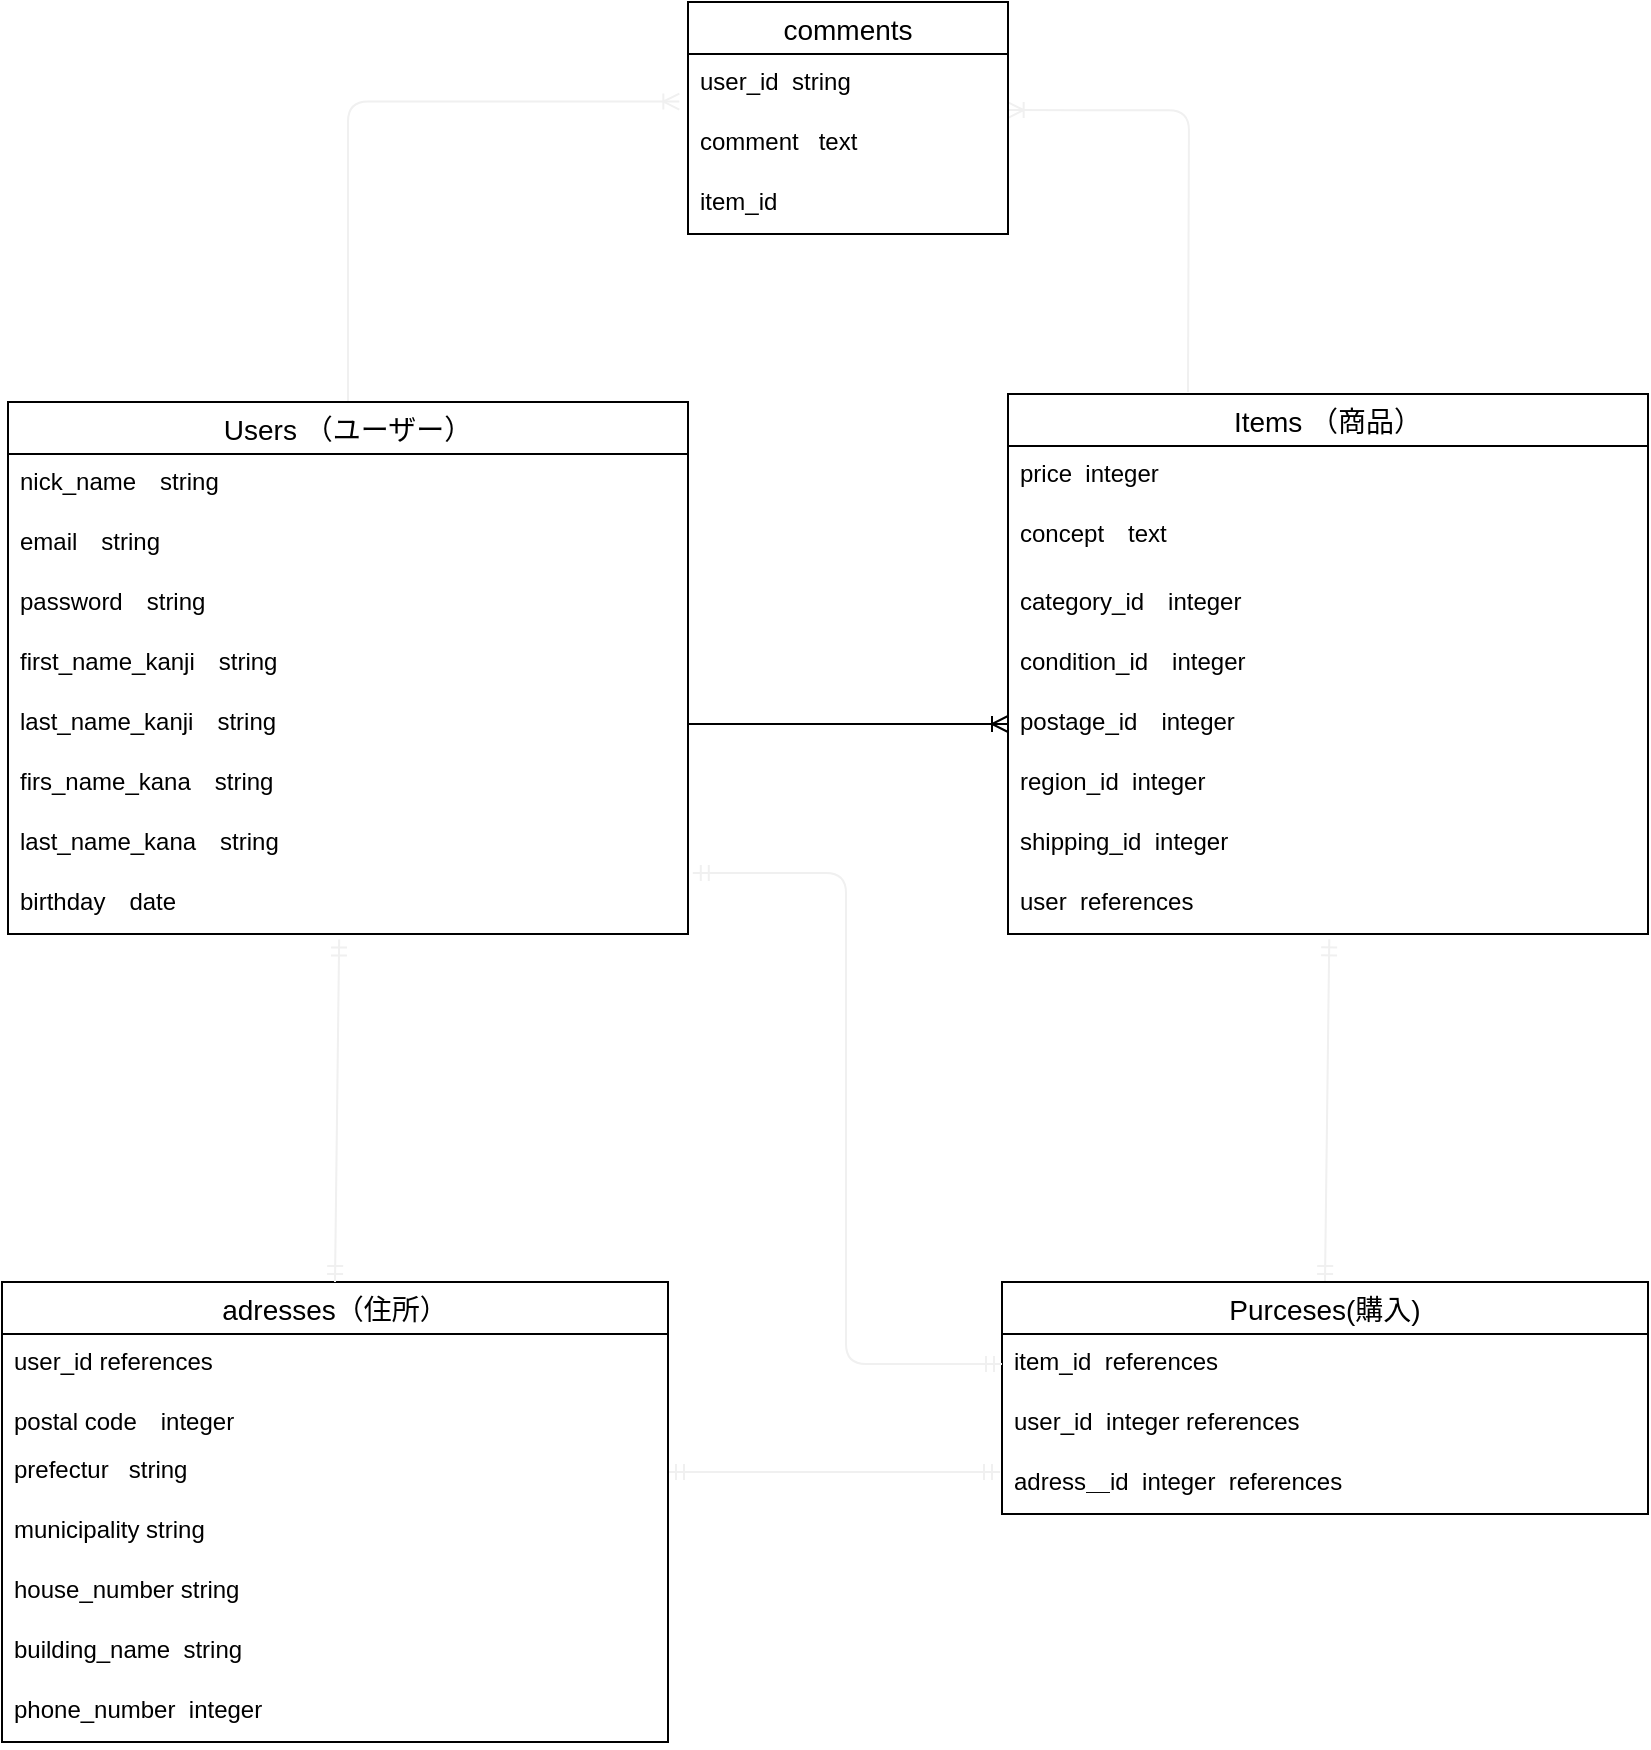 <mxfile version="13.6.5">
    <diagram id="1Z98N_ozJ9gkTI1I2Al0" name="ページ1">
        <mxGraphModel dx="2253" dy="498" grid="1" gridSize="10" guides="1" tooltips="1" connect="1" arrows="1" fold="1" page="1" pageScale="1" pageWidth="827" pageHeight="1169" math="0" shadow="0">
            <root>
                <mxCell id="0"/>
                <mxCell id="1" parent="0"/>
                <mxCell id="106" value="" style="edgeStyle=entityRelationEdgeStyle;fontSize=12;html=1;endArrow=ERoneToMany;exitX=1;exitY=0.5;exitDx=0;exitDy=0;entryX=0;entryY=0.5;entryDx=0;entryDy=0;" parent="1" source="14" target="93" edge="1">
                    <mxGeometry width="100" height="100" relative="1" as="geometry">
                        <mxPoint x="-1257" y="531" as="sourcePoint"/>
                        <mxPoint x="-1147" y="532" as="targetPoint"/>
                    </mxGeometry>
                </mxCell>
                <mxCell id="122" value="" style="fontSize=12;html=1;endArrow=ERoneToMany;strokeColor=#f0f0f0;entryX=-0.027;entryY=0.792;entryDx=0;entryDy=0;entryPerimeter=0;edgeStyle=orthogonalEdgeStyle;" parent="1" source="11" target="74" edge="1">
                    <mxGeometry width="100" height="100" relative="1" as="geometry">
                        <mxPoint x="-1417" y="345" as="sourcePoint"/>
                        <mxPoint x="-1417" y="465" as="targetPoint"/>
                    </mxGeometry>
                </mxCell>
                <mxCell id="123" value="" style="fontSize=12;html=1;endArrow=ERmandOne;startArrow=ERmandOne;strokeColor=#f0f0f0;exitX=1;exitY=0.5;exitDx=0;exitDy=0;entryX=-0.003;entryY=0.3;entryDx=0;entryDy=0;entryPerimeter=0;" parent="1" source="63" target="97" edge="1">
                    <mxGeometry width="100" height="100" relative="1" as="geometry">
                        <mxPoint x="-1307" y="932" as="sourcePoint"/>
                        <mxPoint x="-1151" y="870" as="targetPoint"/>
                    </mxGeometry>
                </mxCell>
                <mxCell id="128" value="" style="fontSize=12;html=1;endArrow=ERoneToMany;strokeColor=#f0f0f0;entryX=0.999;entryY=0.935;entryDx=0;entryDy=0;edgeStyle=orthogonalEdgeStyle;entryPerimeter=0;" parent="1" target="74" edge="1">
                    <mxGeometry width="100" height="100" relative="1" as="geometry">
                        <mxPoint x="-1057" y="360" as="sourcePoint"/>
                        <mxPoint x="-837" y="695" as="targetPoint"/>
                    </mxGeometry>
                </mxCell>
                <mxCell id="133" value="" style="fontSize=12;html=1;endArrow=ERmandOne;startArrow=ERmandOne;strokeColor=#f0f0f0;exitX=0.5;exitY=0;exitDx=0;exitDy=0;entryX=0.502;entryY=1.089;entryDx=0;entryDy=0;entryPerimeter=0;" parent="1" source="65" target="137" edge="1">
                    <mxGeometry width="100" height="100" relative="1" as="geometry">
                        <mxPoint x="-1052" y="795" as="sourcePoint"/>
                        <mxPoint x="-994" y="691" as="targetPoint"/>
                    </mxGeometry>
                </mxCell>
                <mxCell id="11" value="Users （ユーザー）" style="swimlane;fontStyle=0;childLayout=stackLayout;horizontal=1;startSize=26;horizontalStack=0;resizeParent=1;resizeParentMax=0;resizeLast=0;collapsible=1;marginBottom=0;align=center;fontSize=14;" parent="1" vertex="1">
                    <mxGeometry x="-1647" y="365" width="340" height="266" as="geometry"/>
                </mxCell>
                <mxCell id="13" value="nick_name　string&#10;" style="text;strokeColor=none;fillColor=none;spacingLeft=4;spacingRight=4;overflow=hidden;rotatable=0;points=[[0,0.5],[1,0.5]];portConstraint=eastwest;fontSize=12;" parent="11" vertex="1">
                    <mxGeometry y="26" width="340" height="30" as="geometry"/>
                </mxCell>
                <mxCell id="80" value="email　string" style="text;strokeColor=none;fillColor=none;spacingLeft=4;spacingRight=4;overflow=hidden;rotatable=0;points=[[0,0.5],[1,0.5]];portConstraint=eastwest;fontSize=12;" parent="11" vertex="1">
                    <mxGeometry y="56" width="340" height="30" as="geometry"/>
                </mxCell>
                <mxCell id="81" value="password　string" style="text;strokeColor=none;fillColor=none;spacingLeft=4;spacingRight=4;overflow=hidden;rotatable=0;points=[[0,0.5],[1,0.5]];portConstraint=eastwest;fontSize=12;" parent="11" vertex="1">
                    <mxGeometry y="86" width="340" height="30" as="geometry"/>
                </mxCell>
                <mxCell id="79" value="first_name_kanji　string" style="text;strokeColor=none;fillColor=none;spacingLeft=4;spacingRight=4;overflow=hidden;rotatable=0;points=[[0,0.5],[1,0.5]];portConstraint=eastwest;fontSize=12;" parent="11" vertex="1">
                    <mxGeometry y="116" width="340" height="30" as="geometry"/>
                </mxCell>
                <mxCell id="14" value="last_name_kanji　string" style="text;strokeColor=none;fillColor=none;spacingLeft=4;spacingRight=4;overflow=hidden;rotatable=0;points=[[0,0.5],[1,0.5]];portConstraint=eastwest;fontSize=12;" parent="11" vertex="1">
                    <mxGeometry y="146" width="340" height="30" as="geometry"/>
                </mxCell>
                <mxCell id="83" value="firs_name_kana　string" style="text;strokeColor=none;fillColor=none;spacingLeft=4;spacingRight=4;overflow=hidden;rotatable=0;points=[[0,0.5],[1,0.5]];portConstraint=eastwest;fontSize=12;" parent="11" vertex="1">
                    <mxGeometry y="176" width="340" height="30" as="geometry"/>
                </mxCell>
                <mxCell id="84" value="last_name_kana　string" style="text;strokeColor=none;fillColor=none;spacingLeft=4;spacingRight=4;overflow=hidden;rotatable=0;points=[[0,0.5],[1,0.5]];portConstraint=eastwest;fontSize=12;" parent="11" vertex="1">
                    <mxGeometry y="206" width="340" height="30" as="geometry"/>
                </mxCell>
                <mxCell id="78" value="birthday　date" style="text;strokeColor=none;fillColor=none;spacingLeft=4;spacingRight=4;overflow=hidden;rotatable=0;points=[[0,0.5],[1,0.5]];portConstraint=eastwest;fontSize=12;" parent="11" vertex="1">
                    <mxGeometry y="236" width="340" height="30" as="geometry"/>
                </mxCell>
                <mxCell id="55" value="Items （商品）" style="swimlane;fontStyle=0;childLayout=stackLayout;horizontal=1;startSize=26;horizontalStack=0;resizeParent=1;resizeParentMax=0;resizeLast=0;collapsible=1;marginBottom=0;align=center;fontSize=14;" parent="1" vertex="1">
                    <mxGeometry x="-1147" y="361" width="320" height="270" as="geometry"/>
                </mxCell>
                <mxCell id="58" value="price  integer" style="text;strokeColor=none;fillColor=none;spacingLeft=4;spacingRight=4;overflow=hidden;rotatable=0;points=[[0,0.5],[1,0.5]];portConstraint=eastwest;fontSize=12;" parent="55" vertex="1">
                    <mxGeometry y="26" width="320" height="30" as="geometry"/>
                </mxCell>
                <mxCell id="59" value="concept　text" style="text;strokeColor=none;fillColor=none;spacingLeft=4;spacingRight=4;overflow=hidden;rotatable=0;points=[[0,0.5],[1,0.5]];portConstraint=eastwest;fontSize=12;" parent="55" vertex="1">
                    <mxGeometry y="56" width="320" height="34" as="geometry"/>
                </mxCell>
                <mxCell id="91" value="category_id　integer" style="text;strokeColor=none;fillColor=none;spacingLeft=4;spacingRight=4;overflow=hidden;rotatable=0;points=[[0,0.5],[1,0.5]];portConstraint=eastwest;fontSize=12;" parent="55" vertex="1">
                    <mxGeometry y="90" width="320" height="30" as="geometry"/>
                </mxCell>
                <mxCell id="92" value="condition_id　integer" style="text;strokeColor=none;fillColor=none;spacingLeft=4;spacingRight=4;overflow=hidden;rotatable=0;points=[[0,0.5],[1,0.5]];portConstraint=eastwest;fontSize=12;" parent="55" vertex="1">
                    <mxGeometry y="120" width="320" height="30" as="geometry"/>
                </mxCell>
                <mxCell id="93" value="postage_id　integer" style="text;strokeColor=none;fillColor=none;spacingLeft=4;spacingRight=4;overflow=hidden;rotatable=0;points=[[0,0.5],[1,0.5]];portConstraint=eastwest;fontSize=12;" parent="55" vertex="1">
                    <mxGeometry y="150" width="320" height="30" as="geometry"/>
                </mxCell>
                <mxCell id="95" value="region_id  integer" style="text;strokeColor=none;fillColor=none;spacingLeft=4;spacingRight=4;overflow=hidden;rotatable=0;points=[[0,0.5],[1,0.5]];portConstraint=eastwest;fontSize=12;" parent="55" vertex="1">
                    <mxGeometry y="180" width="320" height="30" as="geometry"/>
                </mxCell>
                <mxCell id="96" value="shipping_id  integer" style="text;strokeColor=none;fillColor=none;spacingLeft=4;spacingRight=4;overflow=hidden;rotatable=0;points=[[0,0.5],[1,0.5]];portConstraint=eastwest;fontSize=12;" parent="55" vertex="1">
                    <mxGeometry y="210" width="320" height="30" as="geometry"/>
                </mxCell>
                <mxCell id="137" value="user  references" style="text;strokeColor=none;fillColor=none;spacingLeft=4;spacingRight=4;overflow=hidden;rotatable=0;points=[[0,0.5],[1,0.5]];portConstraint=eastwest;fontSize=12;" parent="55" vertex="1">
                    <mxGeometry y="240" width="320" height="30" as="geometry"/>
                </mxCell>
                <mxCell id="73" value="comments" style="swimlane;fontStyle=0;childLayout=stackLayout;horizontal=1;startSize=26;horizontalStack=0;resizeParent=1;resizeParentMax=0;resizeLast=0;collapsible=1;marginBottom=0;align=center;fontSize=14;" parent="1" vertex="1">
                    <mxGeometry x="-1307" y="165" width="160" height="116" as="geometry"/>
                </mxCell>
                <mxCell id="74" value="user_id  string" style="text;strokeColor=none;fillColor=none;spacingLeft=4;spacingRight=4;overflow=hidden;rotatable=0;points=[[0,0.5],[1,0.5]];portConstraint=eastwest;fontSize=12;" parent="73" vertex="1">
                    <mxGeometry y="26" width="160" height="30" as="geometry"/>
                </mxCell>
                <mxCell id="75" value="comment   text" style="text;strokeColor=none;fillColor=none;spacingLeft=4;spacingRight=4;overflow=hidden;rotatable=0;points=[[0,0.5],[1,0.5]];portConstraint=eastwest;fontSize=12;" parent="73" vertex="1">
                    <mxGeometry y="56" width="160" height="30" as="geometry"/>
                </mxCell>
                <mxCell id="139" value="item_id" style="text;strokeColor=none;fillColor=none;spacingLeft=4;spacingRight=4;overflow=hidden;rotatable=0;points=[[0,0.5],[1,0.5]];portConstraint=eastwest;fontSize=12;" parent="73" vertex="1">
                    <mxGeometry y="86" width="160" height="30" as="geometry"/>
                </mxCell>
                <mxCell id="60" value="adresses（住所）" style="swimlane;fontStyle=0;childLayout=stackLayout;horizontal=1;startSize=26;horizontalStack=0;resizeParent=1;resizeParentMax=0;resizeLast=0;collapsible=1;marginBottom=0;align=center;fontSize=14;" parent="1" vertex="1">
                    <mxGeometry x="-1650" y="805" width="333" height="230" as="geometry"/>
                </mxCell>
                <mxCell id="142" value="user_id references" style="text;strokeColor=none;fillColor=none;spacingLeft=4;spacingRight=4;overflow=hidden;rotatable=0;points=[[0,0.5],[1,0.5]];portConstraint=eastwest;fontSize=12;" parent="60" vertex="1">
                    <mxGeometry y="26" width="333" height="30" as="geometry"/>
                </mxCell>
                <mxCell id="61" value="postal code　integer&#10;&#10;" style="text;strokeColor=none;fillColor=none;spacingLeft=4;spacingRight=4;overflow=hidden;rotatable=0;points=[[0,0.5],[1,0.5]];portConstraint=eastwest;fontSize=12;" parent="60" vertex="1">
                    <mxGeometry y="56" width="333" height="24" as="geometry"/>
                </mxCell>
                <mxCell id="63" value="prefectur   string&#10;&#10;&#10;" style="text;strokeColor=none;fillColor=none;spacingLeft=4;spacingRight=4;overflow=hidden;rotatable=0;points=[[0,0.5],[1,0.5]];portConstraint=eastwest;fontSize=12;" parent="60" vertex="1">
                    <mxGeometry y="80" width="333" height="30" as="geometry"/>
                </mxCell>
                <mxCell id="64" value="municipality string&#10;" style="text;strokeColor=none;fillColor=none;spacingLeft=4;spacingRight=4;overflow=hidden;rotatable=0;points=[[0,0.5],[1,0.5]];portConstraint=eastwest;fontSize=12;" parent="60" vertex="1">
                    <mxGeometry y="110" width="333" height="30" as="geometry"/>
                </mxCell>
                <mxCell id="100" value="house_number string" style="text;strokeColor=none;fillColor=none;spacingLeft=4;spacingRight=4;overflow=hidden;rotatable=0;points=[[0,0.5],[1,0.5]];portConstraint=eastwest;fontSize=12;" parent="60" vertex="1">
                    <mxGeometry y="140" width="333" height="30" as="geometry"/>
                </mxCell>
                <mxCell id="101" value="building_name  string&#10;&#10;" style="text;strokeColor=none;fillColor=none;spacingLeft=4;spacingRight=4;overflow=hidden;rotatable=0;points=[[0,0.5],[1,0.5]];portConstraint=eastwest;fontSize=12;" parent="60" vertex="1">
                    <mxGeometry y="170" width="333" height="30" as="geometry"/>
                </mxCell>
                <mxCell id="103" value="phone_number  integer&#10;" style="text;strokeColor=none;fillColor=none;spacingLeft=4;spacingRight=4;overflow=hidden;rotatable=0;points=[[0,0.5],[1,0.5]];portConstraint=eastwest;fontSize=12;" parent="60" vertex="1">
                    <mxGeometry y="200" width="333" height="30" as="geometry"/>
                </mxCell>
                <mxCell id="65" value="Purceses(購入)" style="swimlane;fontStyle=0;childLayout=stackLayout;horizontal=1;startSize=26;horizontalStack=0;resizeParent=1;resizeParentMax=0;resizeLast=0;collapsible=1;marginBottom=0;align=center;fontSize=14;" parent="1" vertex="1">
                    <mxGeometry x="-1150" y="805" width="323" height="116" as="geometry"/>
                </mxCell>
                <mxCell id="66" value="item_id  references   " style="text;strokeColor=none;fillColor=none;spacingLeft=4;spacingRight=4;overflow=hidden;rotatable=0;points=[[0,0.5],[1,0.5]];portConstraint=eastwest;fontSize=12;" parent="65" vertex="1">
                    <mxGeometry y="26" width="323" height="30" as="geometry"/>
                </mxCell>
                <mxCell id="69" value="user_id  integer references   &#10;" style="text;strokeColor=none;fillColor=none;spacingLeft=4;spacingRight=4;overflow=hidden;rotatable=0;points=[[0,0.5],[1,0.5]];portConstraint=eastwest;fontSize=12;" parent="65" vertex="1">
                    <mxGeometry y="56" width="323" height="30" as="geometry"/>
                </mxCell>
                <mxCell id="97" value="adress＿id  integer  references   &#10;" style="text;strokeColor=none;fillColor=none;spacingLeft=4;spacingRight=4;overflow=hidden;rotatable=0;points=[[0,0.5],[1,0.5]];portConstraint=eastwest;fontSize=12;" parent="65" vertex="1">
                    <mxGeometry y="86" width="323" height="30" as="geometry"/>
                </mxCell>
                <mxCell id="143" value="" style="fontSize=12;html=1;endArrow=ERmandOne;startArrow=ERmandOne;strokeColor=#f0f0f0;exitX=1.007;exitY=-0.018;exitDx=0;exitDy=0;exitPerimeter=0;entryX=0;entryY=0.5;entryDx=0;entryDy=0;edgeStyle=orthogonalEdgeStyle;" parent="1" source="78" target="66" edge="1">
                    <mxGeometry width="100" height="100" relative="1" as="geometry">
                        <mxPoint x="-1290" y="760" as="sourcePoint"/>
                        <mxPoint x="-1190" y="660" as="targetPoint"/>
                        <Array as="points">
                            <mxPoint x="-1228" y="601"/>
                            <mxPoint x="-1228" y="846"/>
                        </Array>
                    </mxGeometry>
                </mxCell>
                <mxCell id="150" value="" style="fontSize=12;html=1;endArrow=ERmandOne;startArrow=ERmandOne;strokeColor=#f0f0f0;exitX=0.5;exitY=0;exitDx=0;exitDy=0;entryX=0.487;entryY=1.092;entryDx=0;entryDy=0;entryPerimeter=0;" parent="1" source="60" edge="1" target="78">
                    <mxGeometry width="100" height="100" relative="1" as="geometry">
                        <mxPoint x="-1485" y="800" as="sourcePoint"/>
                        <mxPoint x="-1486" y="694" as="targetPoint"/>
                    </mxGeometry>
                </mxCell>
            </root>
        </mxGraphModel>
    </diagram>
</mxfile>